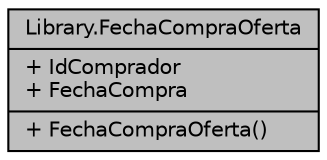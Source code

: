 digraph "Library.FechaCompraOferta"
{
 // INTERACTIVE_SVG=YES
 // LATEX_PDF_SIZE
  edge [fontname="Helvetica",fontsize="10",labelfontname="Helvetica",labelfontsize="10"];
  node [fontname="Helvetica",fontsize="10",shape=record];
  Node1 [label="{Library.FechaCompraOferta\n|+ IdComprador\l+ FechaCompra\l|+ FechaCompraOferta()\l}",height=0.2,width=0.4,color="black", fillcolor="grey75", style="filled", fontcolor="black",tooltip="Clase que guarda la fecha de compra de una oferta y el usuario."];
}
